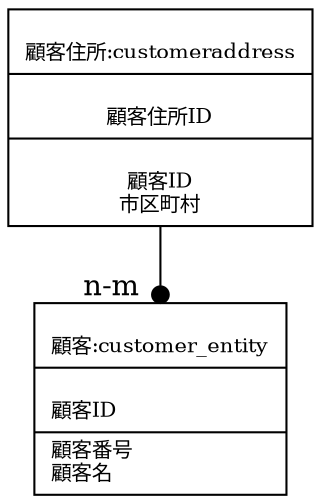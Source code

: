 digraph G {
  customer[shape="record",label="{\l顧客:customer_entity\l|\l顧客ID\l|顧客番号\l顧客名\l}",fontsize="10"];
  customeraddress[shape="record",label="{\l顧客住所:customeraddress\n|\n顧客住所ID\n|\n顧客ID\n市区町村\n}",fontsize="10"];
  customeraddress -> customer[arrowhead="dot",headlabel="n-m  "];
}
